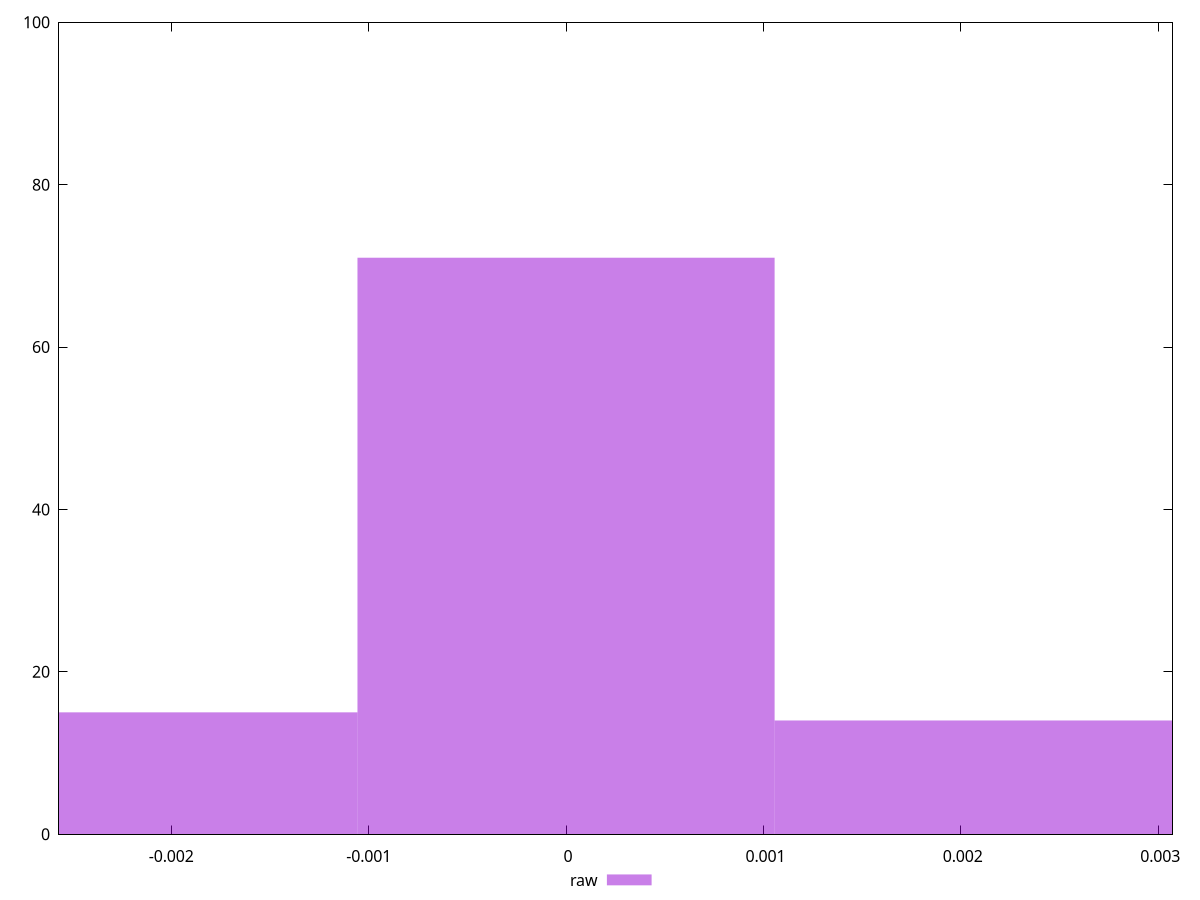reset

$raw <<EOF
0 71
0.0021133473267814368 14
-0.0021133473267814368 15
EOF

set key outside below
set boxwidth 0.0021133473267814368
set xrange [-0.002568868136671516:0.003072597771951914]
set yrange [0:100]
set trange [0:100]
set style fill transparent solid 0.5 noborder
set terminal svg size 640, 490 enhanced background rgb 'white'
set output "reports/report_00027_2021-02-24T12-40-31.850Z/meta/pScore-difference/samples/agenda/raw/histogram.svg"

plot $raw title "raw" with boxes

reset
